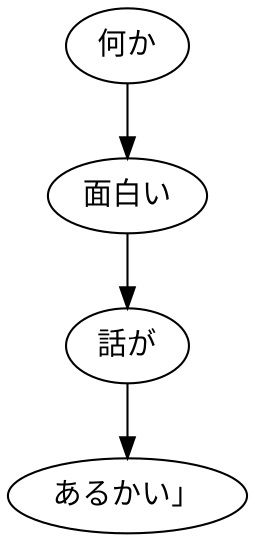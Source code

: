 digraph graph8285 {
	node0 [label="何か"];
	node1 [label="面白い"];
	node2 [label="話が"];
	node3 [label="あるかい」"];
	node0 -> node1;
	node1 -> node2;
	node2 -> node3;
}
